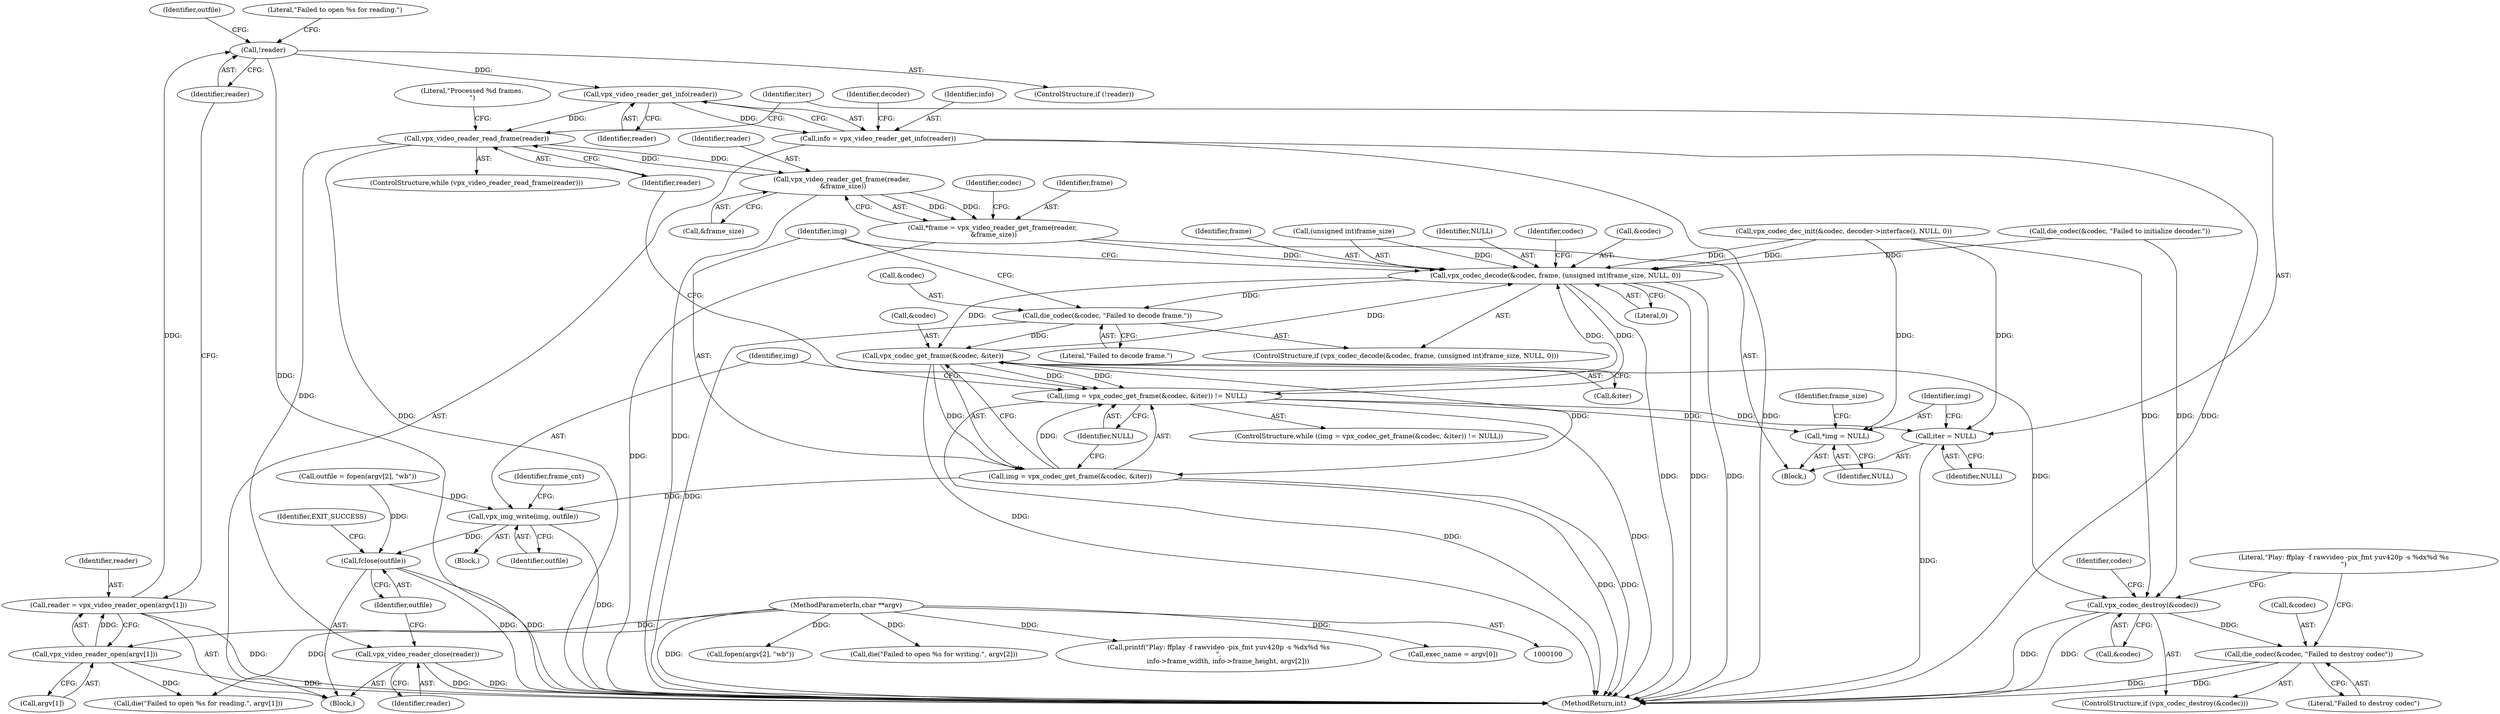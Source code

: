 digraph "0_Android_5a9753fca56f0eeb9f61e342b2fccffc364f9426_12@API" {
"1000143" [label="(Call,!reader)"];
"1000136" [label="(Call,reader = vpx_video_reader_open(argv[1]))"];
"1000138" [label="(Call,vpx_video_reader_open(argv[1]))"];
"1000102" [label="(MethodParameterIn,char **argv)"];
"1000166" [label="(Call,vpx_video_reader_get_info(reader))"];
"1000164" [label="(Call,info = vpx_video_reader_get_info(reader))"];
"1000195" [label="(Call,vpx_video_reader_read_frame(reader))"];
"1000213" [label="(Call,vpx_video_reader_get_frame(reader,\n &frame_size))"];
"1000211" [label="(Call,*frame = vpx_video_reader_get_frame(reader,\n &frame_size))"];
"1000218" [label="(Call,vpx_codec_decode(&codec, frame, (unsigned int)frame_size, NULL, 0))"];
"1000227" [label="(Call,die_codec(&codec, \"Failed to decode frame.\"))"];
"1000235" [label="(Call,vpx_codec_get_frame(&codec, &iter))"];
"1000232" [label="(Call,(img = vpx_codec_get_frame(&codec, &iter)) != NULL)"];
"1000199" [label="(Call,iter = NULL)"];
"1000203" [label="(Call,*img = NULL)"];
"1000233" [label="(Call,img = vpx_codec_get_frame(&codec, &iter))"];
"1000242" [label="(Call,vpx_img_write(img, outfile))"];
"1000271" [label="(Call,fclose(outfile))"];
"1000251" [label="(Call,vpx_codec_destroy(&codec))"];
"1000254" [label="(Call,die_codec(&codec, \"Failed to destroy codec\"))"];
"1000269" [label="(Call,vpx_video_reader_close(reader))"];
"1000226" [label="(Literal,0)"];
"1000236" [label="(Call,&codec)"];
"1000143" [label="(Call,!reader)"];
"1000154" [label="(Call,fopen(argv[2], \"wb\"))"];
"1000230" [label="(Literal,\"Failed to decode frame.\")"];
"1000142" [label="(ControlStructure,if (!reader))"];
"1000222" [label="(Call,(unsigned int)frame_size)"];
"1000275" [label="(MethodReturn,int)"];
"1000208" [label="(Identifier,frame_size)"];
"1000217" [label="(ControlStructure,if (vpx_codec_decode(&codec, frame, (unsigned int)frame_size, NULL, 0)))"];
"1000205" [label="(Identifier,NULL)"];
"1000184" [label="(Call,vpx_codec_dec_init(&codec, decoder->interface(), NULL, 0))"];
"1000270" [label="(Identifier,reader)"];
"1000169" [label="(Identifier,decoder)"];
"1000251" [label="(Call,vpx_codec_destroy(&codec))"];
"1000159" [label="(Call,die(\"Failed to open %s for writing.\", argv[2]))"];
"1000136" [label="(Call,reader = vpx_video_reader_open(argv[1]))"];
"1000231" [label="(ControlStructure,while ((img = vpx_codec_get_frame(&codec, &iter)) != NULL))"];
"1000166" [label="(Call,vpx_video_reader_get_info(reader))"];
"1000139" [label="(Call,argv[1])"];
"1000235" [label="(Call,vpx_codec_get_frame(&codec, &iter))"];
"1000233" [label="(Call,img = vpx_codec_get_frame(&codec, &iter))"];
"1000194" [label="(ControlStructure,while (vpx_video_reader_read_frame(reader)))"];
"1000244" [label="(Identifier,outfile)"];
"1000144" [label="(Identifier,reader)"];
"1000246" [label="(Identifier,frame_cnt)"];
"1000153" [label="(Identifier,outfile)"];
"1000254" [label="(Call,die_codec(&codec, \"Failed to destroy codec\"))"];
"1000190" [label="(Call,die_codec(&codec, \"Failed to initialize decoder.\"))"];
"1000213" [label="(Call,vpx_video_reader_get_frame(reader,\n &frame_size))"];
"1000228" [label="(Call,&codec)"];
"1000103" [label="(Block,)"];
"1000102" [label="(MethodParameterIn,char **argv)"];
"1000248" [label="(Literal,\"Processed %d frames.\n\")"];
"1000241" [label="(Block,)"];
"1000274" [label="(Identifier,EXIT_SUCCESS)"];
"1000221" [label="(Identifier,frame)"];
"1000271" [label="(Call,fclose(outfile))"];
"1000258" [label="(Call,printf(\"Play: ffplay -f rawvideo -pix_fmt yuv420p -s %dx%d %s\n\",\n         info->frame_width, info->frame_height, argv[2]))"];
"1000256" [label="(Identifier,codec)"];
"1000215" [label="(Call,&frame_size)"];
"1000204" [label="(Identifier,img)"];
"1000203" [label="(Call,*img = NULL)"];
"1000252" [label="(Call,&codec)"];
"1000165" [label="(Identifier,info)"];
"1000137" [label="(Identifier,reader)"];
"1000243" [label="(Identifier,img)"];
"1000125" [label="(Call,exec_name = argv[0])"];
"1000212" [label="(Identifier,frame)"];
"1000257" [label="(Literal,\"Failed to destroy codec\")"];
"1000200" [label="(Identifier,iter)"];
"1000225" [label="(Identifier,NULL)"];
"1000197" [label="(Block,)"];
"1000269" [label="(Call,vpx_video_reader_close(reader))"];
"1000220" [label="(Identifier,codec)"];
"1000229" [label="(Identifier,codec)"];
"1000167" [label="(Identifier,reader)"];
"1000195" [label="(Call,vpx_video_reader_read_frame(reader))"];
"1000138" [label="(Call,vpx_video_reader_open(argv[1]))"];
"1000145" [label="(Call,die(\"Failed to open %s for reading.\", argv[1]))"];
"1000152" [label="(Call,outfile = fopen(argv[2], \"wb\"))"];
"1000238" [label="(Call,&iter)"];
"1000242" [label="(Call,vpx_img_write(img, outfile))"];
"1000272" [label="(Identifier,outfile)"];
"1000250" [label="(ControlStructure,if (vpx_codec_destroy(&codec)))"];
"1000199" [label="(Call,iter = NULL)"];
"1000196" [label="(Identifier,reader)"];
"1000234" [label="(Identifier,img)"];
"1000232" [label="(Call,(img = vpx_codec_get_frame(&codec, &iter)) != NULL)"];
"1000240" [label="(Identifier,NULL)"];
"1000259" [label="(Literal,\"Play: ffplay -f rawvideo -pix_fmt yuv420p -s %dx%d %s\n\")"];
"1000146" [label="(Literal,\"Failed to open %s for reading.\")"];
"1000219" [label="(Call,&codec)"];
"1000201" [label="(Identifier,NULL)"];
"1000218" [label="(Call,vpx_codec_decode(&codec, frame, (unsigned int)frame_size, NULL, 0))"];
"1000211" [label="(Call,*frame = vpx_video_reader_get_frame(reader,\n &frame_size))"];
"1000214" [label="(Identifier,reader)"];
"1000164" [label="(Call,info = vpx_video_reader_get_info(reader))"];
"1000227" [label="(Call,die_codec(&codec, \"Failed to decode frame.\"))"];
"1000255" [label="(Call,&codec)"];
"1000143" -> "1000142"  [label="AST: "];
"1000143" -> "1000144"  [label="CFG: "];
"1000144" -> "1000143"  [label="AST: "];
"1000146" -> "1000143"  [label="CFG: "];
"1000153" -> "1000143"  [label="CFG: "];
"1000143" -> "1000275"  [label="DDG: "];
"1000136" -> "1000143"  [label="DDG: "];
"1000143" -> "1000166"  [label="DDG: "];
"1000136" -> "1000103"  [label="AST: "];
"1000136" -> "1000138"  [label="CFG: "];
"1000137" -> "1000136"  [label="AST: "];
"1000138" -> "1000136"  [label="AST: "];
"1000144" -> "1000136"  [label="CFG: "];
"1000136" -> "1000275"  [label="DDG: "];
"1000138" -> "1000136"  [label="DDG: "];
"1000138" -> "1000139"  [label="CFG: "];
"1000139" -> "1000138"  [label="AST: "];
"1000138" -> "1000275"  [label="DDG: "];
"1000102" -> "1000138"  [label="DDG: "];
"1000138" -> "1000145"  [label="DDG: "];
"1000102" -> "1000100"  [label="AST: "];
"1000102" -> "1000275"  [label="DDG: "];
"1000102" -> "1000125"  [label="DDG: "];
"1000102" -> "1000145"  [label="DDG: "];
"1000102" -> "1000154"  [label="DDG: "];
"1000102" -> "1000159"  [label="DDG: "];
"1000102" -> "1000258"  [label="DDG: "];
"1000166" -> "1000164"  [label="AST: "];
"1000166" -> "1000167"  [label="CFG: "];
"1000167" -> "1000166"  [label="AST: "];
"1000164" -> "1000166"  [label="CFG: "];
"1000166" -> "1000164"  [label="DDG: "];
"1000166" -> "1000195"  [label="DDG: "];
"1000164" -> "1000103"  [label="AST: "];
"1000165" -> "1000164"  [label="AST: "];
"1000169" -> "1000164"  [label="CFG: "];
"1000164" -> "1000275"  [label="DDG: "];
"1000164" -> "1000275"  [label="DDG: "];
"1000195" -> "1000194"  [label="AST: "];
"1000195" -> "1000196"  [label="CFG: "];
"1000196" -> "1000195"  [label="AST: "];
"1000200" -> "1000195"  [label="CFG: "];
"1000248" -> "1000195"  [label="CFG: "];
"1000195" -> "1000275"  [label="DDG: "];
"1000213" -> "1000195"  [label="DDG: "];
"1000195" -> "1000213"  [label="DDG: "];
"1000195" -> "1000269"  [label="DDG: "];
"1000213" -> "1000211"  [label="AST: "];
"1000213" -> "1000215"  [label="CFG: "];
"1000214" -> "1000213"  [label="AST: "];
"1000215" -> "1000213"  [label="AST: "];
"1000211" -> "1000213"  [label="CFG: "];
"1000213" -> "1000275"  [label="DDG: "];
"1000213" -> "1000211"  [label="DDG: "];
"1000213" -> "1000211"  [label="DDG: "];
"1000211" -> "1000197"  [label="AST: "];
"1000212" -> "1000211"  [label="AST: "];
"1000220" -> "1000211"  [label="CFG: "];
"1000211" -> "1000275"  [label="DDG: "];
"1000211" -> "1000218"  [label="DDG: "];
"1000218" -> "1000217"  [label="AST: "];
"1000218" -> "1000226"  [label="CFG: "];
"1000219" -> "1000218"  [label="AST: "];
"1000221" -> "1000218"  [label="AST: "];
"1000222" -> "1000218"  [label="AST: "];
"1000225" -> "1000218"  [label="AST: "];
"1000226" -> "1000218"  [label="AST: "];
"1000229" -> "1000218"  [label="CFG: "];
"1000234" -> "1000218"  [label="CFG: "];
"1000218" -> "1000275"  [label="DDG: "];
"1000218" -> "1000275"  [label="DDG: "];
"1000218" -> "1000275"  [label="DDG: "];
"1000184" -> "1000218"  [label="DDG: "];
"1000184" -> "1000218"  [label="DDG: "];
"1000235" -> "1000218"  [label="DDG: "];
"1000190" -> "1000218"  [label="DDG: "];
"1000222" -> "1000218"  [label="DDG: "];
"1000232" -> "1000218"  [label="DDG: "];
"1000218" -> "1000227"  [label="DDG: "];
"1000218" -> "1000235"  [label="DDG: "];
"1000218" -> "1000232"  [label="DDG: "];
"1000227" -> "1000217"  [label="AST: "];
"1000227" -> "1000230"  [label="CFG: "];
"1000228" -> "1000227"  [label="AST: "];
"1000230" -> "1000227"  [label="AST: "];
"1000234" -> "1000227"  [label="CFG: "];
"1000227" -> "1000275"  [label="DDG: "];
"1000227" -> "1000235"  [label="DDG: "];
"1000235" -> "1000233"  [label="AST: "];
"1000235" -> "1000238"  [label="CFG: "];
"1000236" -> "1000235"  [label="AST: "];
"1000238" -> "1000235"  [label="AST: "];
"1000233" -> "1000235"  [label="CFG: "];
"1000235" -> "1000275"  [label="DDG: "];
"1000235" -> "1000232"  [label="DDG: "];
"1000235" -> "1000232"  [label="DDG: "];
"1000235" -> "1000233"  [label="DDG: "];
"1000235" -> "1000233"  [label="DDG: "];
"1000235" -> "1000251"  [label="DDG: "];
"1000232" -> "1000231"  [label="AST: "];
"1000232" -> "1000240"  [label="CFG: "];
"1000233" -> "1000232"  [label="AST: "];
"1000240" -> "1000232"  [label="AST: "];
"1000196" -> "1000232"  [label="CFG: "];
"1000243" -> "1000232"  [label="CFG: "];
"1000232" -> "1000275"  [label="DDG: "];
"1000232" -> "1000275"  [label="DDG: "];
"1000232" -> "1000199"  [label="DDG: "];
"1000232" -> "1000203"  [label="DDG: "];
"1000233" -> "1000232"  [label="DDG: "];
"1000199" -> "1000197"  [label="AST: "];
"1000199" -> "1000201"  [label="CFG: "];
"1000200" -> "1000199"  [label="AST: "];
"1000201" -> "1000199"  [label="AST: "];
"1000204" -> "1000199"  [label="CFG: "];
"1000199" -> "1000275"  [label="DDG: "];
"1000184" -> "1000199"  [label="DDG: "];
"1000203" -> "1000197"  [label="AST: "];
"1000203" -> "1000205"  [label="CFG: "];
"1000204" -> "1000203"  [label="AST: "];
"1000205" -> "1000203"  [label="AST: "];
"1000208" -> "1000203"  [label="CFG: "];
"1000184" -> "1000203"  [label="DDG: "];
"1000234" -> "1000233"  [label="AST: "];
"1000240" -> "1000233"  [label="CFG: "];
"1000233" -> "1000275"  [label="DDG: "];
"1000233" -> "1000275"  [label="DDG: "];
"1000233" -> "1000242"  [label="DDG: "];
"1000242" -> "1000241"  [label="AST: "];
"1000242" -> "1000244"  [label="CFG: "];
"1000243" -> "1000242"  [label="AST: "];
"1000244" -> "1000242"  [label="AST: "];
"1000246" -> "1000242"  [label="CFG: "];
"1000242" -> "1000275"  [label="DDG: "];
"1000152" -> "1000242"  [label="DDG: "];
"1000242" -> "1000271"  [label="DDG: "];
"1000271" -> "1000103"  [label="AST: "];
"1000271" -> "1000272"  [label="CFG: "];
"1000272" -> "1000271"  [label="AST: "];
"1000274" -> "1000271"  [label="CFG: "];
"1000271" -> "1000275"  [label="DDG: "];
"1000271" -> "1000275"  [label="DDG: "];
"1000152" -> "1000271"  [label="DDG: "];
"1000251" -> "1000250"  [label="AST: "];
"1000251" -> "1000252"  [label="CFG: "];
"1000252" -> "1000251"  [label="AST: "];
"1000256" -> "1000251"  [label="CFG: "];
"1000259" -> "1000251"  [label="CFG: "];
"1000251" -> "1000275"  [label="DDG: "];
"1000251" -> "1000275"  [label="DDG: "];
"1000184" -> "1000251"  [label="DDG: "];
"1000190" -> "1000251"  [label="DDG: "];
"1000251" -> "1000254"  [label="DDG: "];
"1000254" -> "1000250"  [label="AST: "];
"1000254" -> "1000257"  [label="CFG: "];
"1000255" -> "1000254"  [label="AST: "];
"1000257" -> "1000254"  [label="AST: "];
"1000259" -> "1000254"  [label="CFG: "];
"1000254" -> "1000275"  [label="DDG: "];
"1000254" -> "1000275"  [label="DDG: "];
"1000269" -> "1000103"  [label="AST: "];
"1000269" -> "1000270"  [label="CFG: "];
"1000270" -> "1000269"  [label="AST: "];
"1000272" -> "1000269"  [label="CFG: "];
"1000269" -> "1000275"  [label="DDG: "];
"1000269" -> "1000275"  [label="DDG: "];
}
